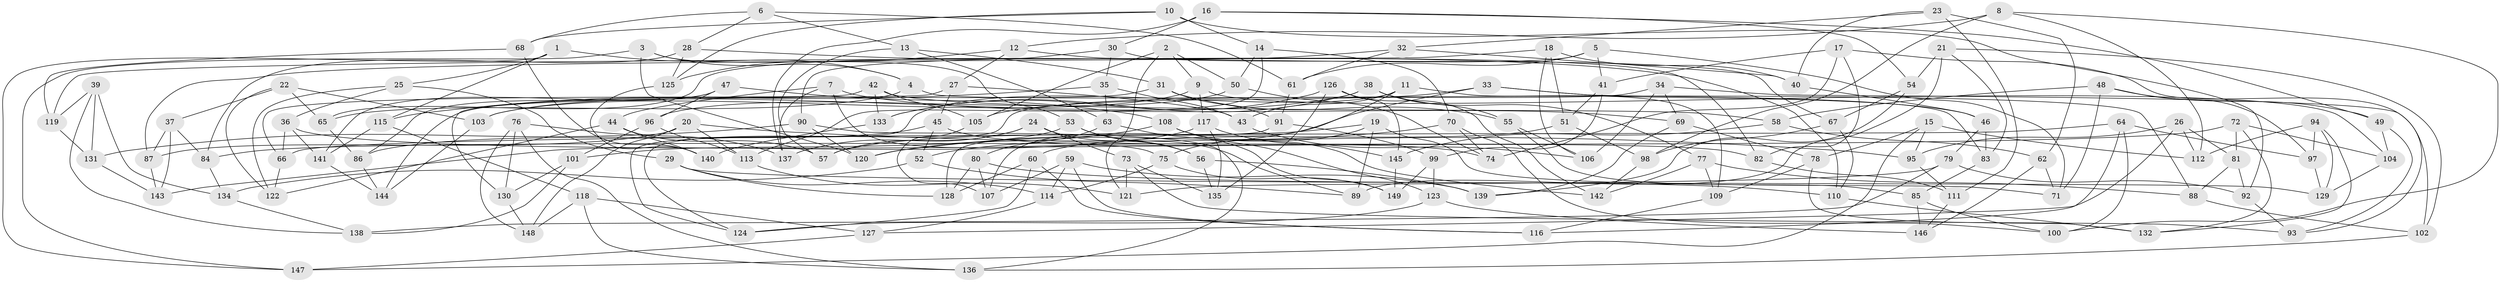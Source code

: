 // coarse degree distribution, {10: 0.06578947368421052, 3: 0.07894736842105263, 9: 0.07894736842105263, 4: 0.631578947368421, 11: 0.039473684210526314, 8: 0.07894736842105263, 6: 0.013157894736842105, 5: 0.013157894736842105}
// Generated by graph-tools (version 1.1) at 2025/53/03/04/25 22:53:46]
// undirected, 149 vertices, 298 edges
graph export_dot {
  node [color=gray90,style=filled];
  1;
  2;
  3;
  4;
  5;
  6;
  7;
  8;
  9;
  10;
  11;
  12;
  13;
  14;
  15;
  16;
  17;
  18;
  19;
  20;
  21;
  22;
  23;
  24;
  25;
  26;
  27;
  28;
  29;
  30;
  31;
  32;
  33;
  34;
  35;
  36;
  37;
  38;
  39;
  40;
  41;
  42;
  43;
  44;
  45;
  46;
  47;
  48;
  49;
  50;
  51;
  52;
  53;
  54;
  55;
  56;
  57;
  58;
  59;
  60;
  61;
  62;
  63;
  64;
  65;
  66;
  67;
  68;
  69;
  70;
  71;
  72;
  73;
  74;
  75;
  76;
  77;
  78;
  79;
  80;
  81;
  82;
  83;
  84;
  85;
  86;
  87;
  88;
  89;
  90;
  91;
  92;
  93;
  94;
  95;
  96;
  97;
  98;
  99;
  100;
  101;
  102;
  103;
  104;
  105;
  106;
  107;
  108;
  109;
  110;
  111;
  112;
  113;
  114;
  115;
  116;
  117;
  118;
  119;
  120;
  121;
  122;
  123;
  124;
  125;
  126;
  127;
  128;
  129;
  130;
  131;
  132;
  133;
  134;
  135;
  136;
  137;
  138;
  139;
  140;
  141;
  142;
  143;
  144;
  145;
  146;
  147;
  148;
  149;
  1 -- 25;
  1 -- 147;
  1 -- 115;
  1 -- 4;
  2 -- 9;
  2 -- 105;
  2 -- 50;
  2 -- 121;
  3 -- 147;
  3 -- 53;
  3 -- 4;
  3 -- 120;
  4 -- 88;
  4 -- 65;
  5 -- 71;
  5 -- 41;
  5 -- 65;
  5 -- 61;
  6 -- 28;
  6 -- 61;
  6 -- 13;
  6 -- 68;
  7 -- 44;
  7 -- 69;
  7 -- 75;
  7 -- 137;
  8 -- 100;
  8 -- 98;
  8 -- 112;
  8 -- 12;
  9 -- 104;
  9 -- 117;
  9 -- 103;
  10 -- 14;
  10 -- 125;
  10 -- 68;
  10 -- 92;
  11 -- 109;
  11 -- 107;
  11 -- 43;
  11 -- 124;
  12 -- 125;
  12 -- 82;
  12 -- 27;
  13 -- 31;
  13 -- 63;
  13 -- 57;
  14 -- 50;
  14 -- 70;
  14 -- 113;
  15 -- 95;
  15 -- 78;
  15 -- 112;
  15 -- 147;
  16 -- 49;
  16 -- 30;
  16 -- 137;
  16 -- 54;
  17 -- 93;
  17 -- 74;
  17 -- 82;
  17 -- 41;
  18 -- 119;
  18 -- 106;
  18 -- 51;
  18 -- 40;
  19 -- 75;
  19 -- 89;
  19 -- 71;
  19 -- 57;
  20 -- 95;
  20 -- 113;
  20 -- 87;
  20 -- 148;
  21 -- 89;
  21 -- 54;
  21 -- 102;
  21 -- 83;
  22 -- 65;
  22 -- 122;
  22 -- 103;
  22 -- 37;
  23 -- 40;
  23 -- 111;
  23 -- 32;
  23 -- 62;
  24 -- 56;
  24 -- 57;
  24 -- 73;
  24 -- 137;
  25 -- 36;
  25 -- 122;
  25 -- 29;
  26 -- 81;
  26 -- 127;
  26 -- 95;
  26 -- 112;
  27 -- 43;
  27 -- 130;
  27 -- 45;
  28 -- 110;
  28 -- 125;
  28 -- 84;
  29 -- 114;
  29 -- 128;
  29 -- 129;
  30 -- 67;
  30 -- 35;
  30 -- 90;
  31 -- 91;
  31 -- 55;
  31 -- 144;
  32 -- 61;
  32 -- 87;
  32 -- 40;
  33 -- 46;
  33 -- 83;
  33 -- 52;
  33 -- 105;
  34 -- 69;
  34 -- 124;
  34 -- 102;
  34 -- 106;
  35 -- 63;
  35 -- 43;
  35 -- 115;
  36 -- 66;
  36 -- 82;
  36 -- 141;
  37 -- 143;
  37 -- 87;
  37 -- 84;
  38 -- 103;
  38 -- 133;
  38 -- 55;
  38 -- 77;
  39 -- 119;
  39 -- 134;
  39 -- 138;
  39 -- 131;
  40 -- 46;
  41 -- 99;
  41 -- 51;
  42 -- 105;
  42 -- 133;
  42 -- 58;
  42 -- 66;
  43 -- 106;
  44 -- 140;
  44 -- 122;
  44 -- 57;
  45 -- 74;
  45 -- 86;
  45 -- 52;
  46 -- 83;
  46 -- 79;
  47 -- 96;
  47 -- 141;
  47 -- 108;
  47 -- 86;
  48 -- 97;
  48 -- 58;
  48 -- 71;
  48 -- 49;
  49 -- 104;
  49 -- 93;
  50 -- 74;
  50 -- 96;
  51 -- 60;
  51 -- 98;
  52 -- 89;
  52 -- 134;
  53 -- 56;
  53 -- 101;
  53 -- 89;
  54 -- 139;
  54 -- 67;
  55 -- 106;
  55 -- 85;
  56 -- 139;
  56 -- 135;
  58 -- 145;
  58 -- 62;
  59 -- 139;
  59 -- 114;
  59 -- 107;
  59 -- 116;
  60 -- 124;
  60 -- 116;
  60 -- 128;
  61 -- 91;
  62 -- 146;
  62 -- 71;
  63 -- 80;
  63 -- 149;
  64 -- 100;
  64 -- 66;
  64 -- 116;
  64 -- 97;
  65 -- 86;
  66 -- 122;
  67 -- 110;
  67 -- 98;
  68 -- 140;
  68 -- 119;
  69 -- 78;
  69 -- 139;
  70 -- 120;
  70 -- 100;
  70 -- 74;
  72 -- 81;
  72 -- 104;
  72 -- 132;
  72 -- 84;
  73 -- 135;
  73 -- 93;
  73 -- 121;
  75 -- 114;
  75 -- 149;
  76 -- 136;
  76 -- 137;
  76 -- 148;
  76 -- 130;
  77 -- 88;
  77 -- 109;
  77 -- 142;
  78 -- 132;
  78 -- 109;
  79 -- 92;
  79 -- 121;
  79 -- 138;
  80 -- 107;
  80 -- 110;
  80 -- 128;
  81 -- 92;
  81 -- 88;
  82 -- 111;
  83 -- 85;
  84 -- 134;
  85 -- 100;
  85 -- 146;
  86 -- 144;
  87 -- 143;
  88 -- 102;
  90 -- 136;
  90 -- 120;
  90 -- 131;
  91 -- 128;
  91 -- 99;
  92 -- 93;
  94 -- 97;
  94 -- 129;
  94 -- 112;
  94 -- 132;
  95 -- 111;
  96 -- 101;
  96 -- 113;
  97 -- 129;
  98 -- 142;
  99 -- 123;
  99 -- 149;
  101 -- 138;
  101 -- 130;
  102 -- 136;
  103 -- 144;
  104 -- 129;
  105 -- 107;
  108 -- 142;
  108 -- 120;
  108 -- 123;
  109 -- 116;
  110 -- 132;
  111 -- 146;
  113 -- 121;
  114 -- 127;
  115 -- 141;
  115 -- 118;
  117 -- 143;
  117 -- 135;
  117 -- 145;
  118 -- 148;
  118 -- 136;
  118 -- 127;
  119 -- 131;
  123 -- 146;
  123 -- 124;
  125 -- 140;
  126 -- 142;
  126 -- 133;
  126 -- 145;
  126 -- 135;
  127 -- 147;
  130 -- 148;
  131 -- 143;
  133 -- 140;
  134 -- 138;
  141 -- 144;
  145 -- 149;
}
